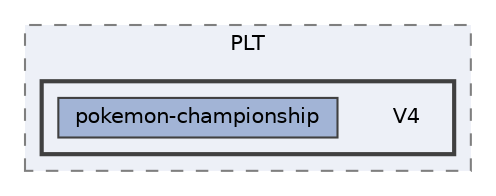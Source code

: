 digraph "/home/alexandros/Documents/PLT/V4"
{
 // LATEX_PDF_SIZE
  bgcolor="transparent";
  edge [fontname=Helvetica,fontsize=10,labelfontname=Helvetica,labelfontsize=10];
  node [fontname=Helvetica,fontsize=10,shape=box,height=0.2,width=0.4];
  compound=true
  subgraph clusterdir_b269ee8b8617e223819cd16b98be0ce2 {
    graph [ bgcolor="#edf0f7", pencolor="grey50", label="PLT", fontname=Helvetica,fontsize=10 style="filled,dashed", URL="dir_b269ee8b8617e223819cd16b98be0ce2.html",tooltip=""]
  subgraph clusterdir_b4208f185072aea5eb1cb25aafb93906 {
    graph [ bgcolor="#edf0f7", pencolor="grey25", label="", fontname=Helvetica,fontsize=10 style="filled,bold", URL="dir_b4208f185072aea5eb1cb25aafb93906.html",tooltip=""]
    dir_b4208f185072aea5eb1cb25aafb93906 [shape=plaintext, label="V4"];
  dir_e949288da4c0e49b02d01762d0e5b18d [label="pokemon-championship", fillcolor="#a2b4d6", color="grey25", style="filled", URL="dir_e949288da4c0e49b02d01762d0e5b18d.html",tooltip=""];
  }
  }
}
